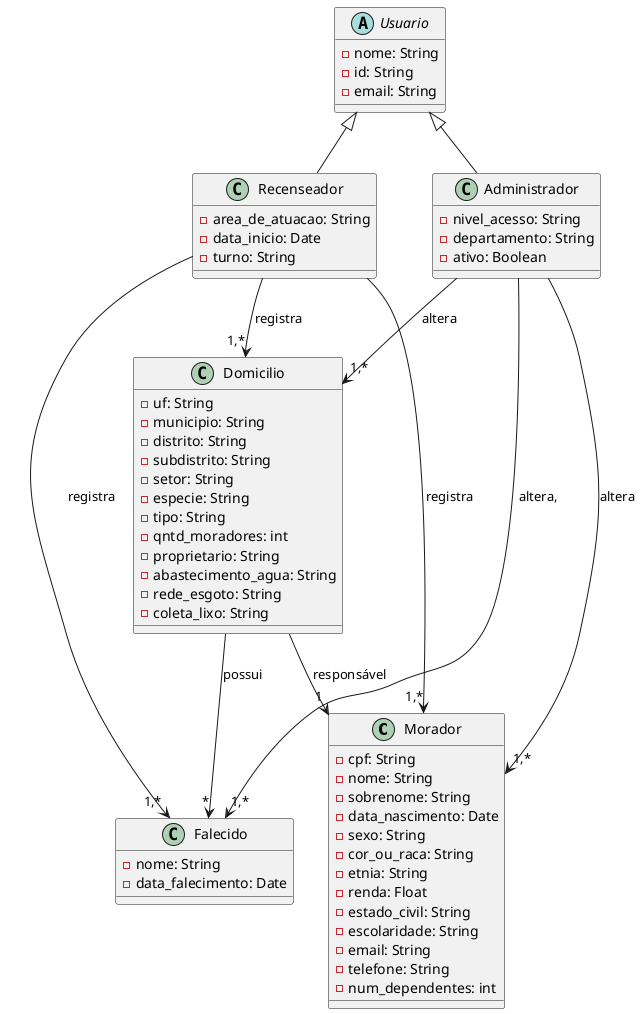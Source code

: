 @startuml diagrama_de_classes

' ==== CLASSES PRINCIPAIS ====

class Morador {
    - cpf: String
    - nome: String
    - sobrenome: String
    - data_nascimento: Date
    - sexo: String
    - cor_ou_raca: String
    - etnia: String
    - renda: Float
    - estado_civil: String
    - escolaridade: String
    - email: String
    - telefone: String
    - num_dependentes: int
}

class Falecido {
    - nome: String
    - data_falecimento: Date
}

class Domicilio {
    - uf: String
    - municipio: String
    - distrito: String
    - subdistrito: String
    - setor: String
    - especie: String
    - tipo: String
    - qntd_moradores: int
    - proprietario: String
    - abastecimento_agua: String
    - rede_esgoto: String
    - coleta_lixo: String
}

' ==== RELACIONAMENTOS ====

Domicilio --> "1" Morador : responsável
Domicilio --> "*" Falecido : possui
Recenseador --> "1,*" Domicilio : registra
Recenseador --> "1,*" Morador : registra
Recenseador --> "1,*" Falecido : registra
Administrador --> "1,*" Domicilio : altera
Administrador --> "1,*" Morador : altera
Administrador --> "1,*" Falecido : altera,

' ==== USUÁRIOS ====

abstract class Usuario {
    - nome: String
    - id: String
    - email: String
}

class Recenseador {
    - area_de_atuacao: String
    - data_inicio: Date
    - turno: String
}

class Administrador {
    - nivel_acesso: String
    - departamento: String
    - ativo: Boolean
}

Usuario <|-- Recenseador
Usuario <|-- Administrador

@enduml
